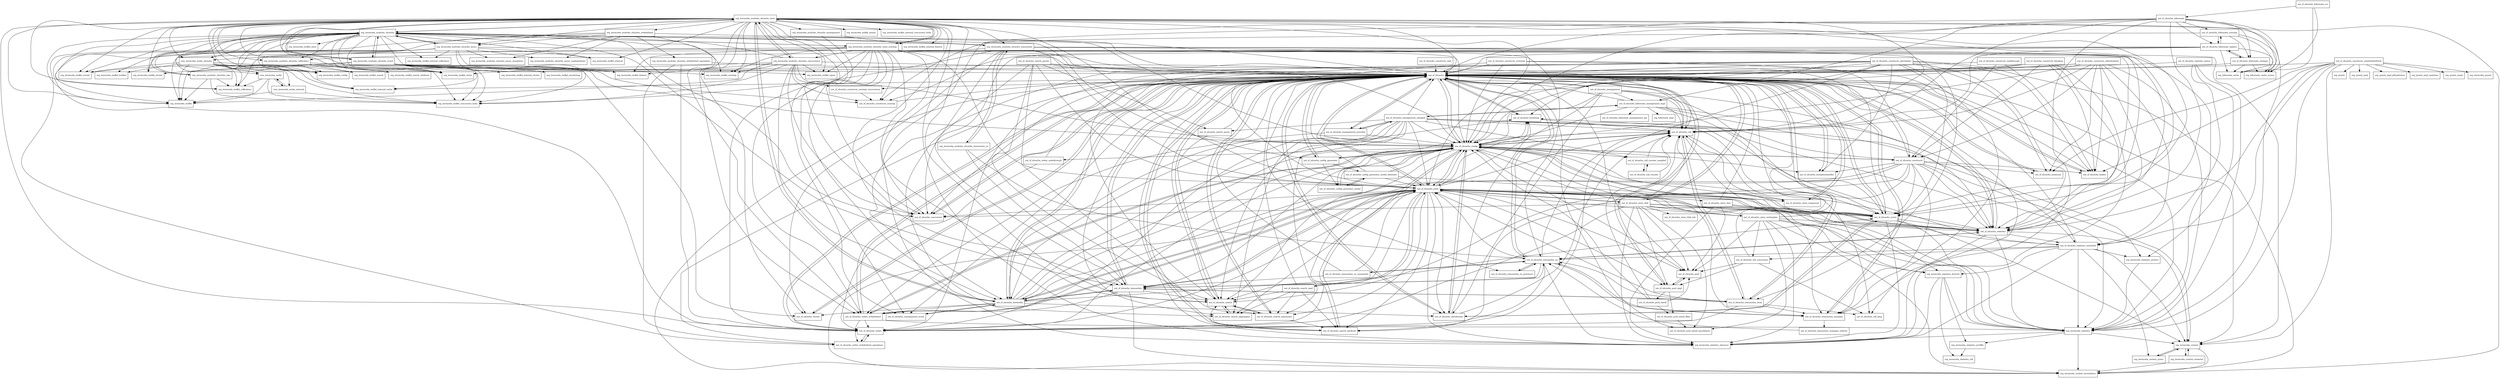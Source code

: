 digraph ehcache_2_10_4_3_15_package_dependencies {
  node [shape = box, fontsize=10.0];
  com_terracotta_entity -> com_terracotta_entity_internal;
  com_terracotta_entity -> org_terracotta_toolkit;
  com_terracotta_entity -> org_terracotta_toolkit_collections;
  com_terracotta_entity -> org_terracotta_toolkit_concurrent_locks;
  com_terracotta_entity_ehcache -> com_terracotta_entity;
  com_terracotta_entity_ehcache -> com_terracotta_entity_internal;
  com_terracotta_entity_ehcache -> org_terracotta_toolkit;
  com_terracotta_entity_ehcache -> org_terracotta_toolkit_builder;
  com_terracotta_entity_ehcache -> org_terracotta_toolkit_cache;
  com_terracotta_entity_ehcache -> org_terracotta_toolkit_collections;
  com_terracotta_entity_ehcache -> org_terracotta_toolkit_concurrent_locks;
  com_terracotta_entity_ehcache -> org_terracotta_toolkit_config;
  com_terracotta_entity_ehcache -> org_terracotta_toolkit_events;
  com_terracotta_entity_ehcache -> org_terracotta_toolkit_internal_cache;
  com_terracotta_entity_internal -> com_terracotta_entity;
  com_terracotta_entity_internal -> org_terracotta_toolkit;
  com_terracotta_entity_internal -> org_terracotta_toolkit_concurrent_locks;
  net_sf_ehcache -> net_sf_ehcache_bootstrap;
  net_sf_ehcache -> net_sf_ehcache_cluster;
  net_sf_ehcache -> net_sf_ehcache_concurrent;
  net_sf_ehcache -> net_sf_ehcache_config;
  net_sf_ehcache -> net_sf_ehcache_config_generator;
  net_sf_ehcache -> net_sf_ehcache_constructs_nonstop_concurrency;
  net_sf_ehcache -> net_sf_ehcache_distribution;
  net_sf_ehcache -> net_sf_ehcache_event;
  net_sf_ehcache -> net_sf_ehcache_exceptionhandler;
  net_sf_ehcache -> net_sf_ehcache_extension;
  net_sf_ehcache -> net_sf_ehcache_loader;
  net_sf_ehcache -> net_sf_ehcache_management;
  net_sf_ehcache -> net_sf_ehcache_management_event;
  net_sf_ehcache -> net_sf_ehcache_management_provider;
  net_sf_ehcache -> net_sf_ehcache_pool;
  net_sf_ehcache -> net_sf_ehcache_pool_impl;
  net_sf_ehcache -> net_sf_ehcache_pool_sizeof_annotations;
  net_sf_ehcache -> net_sf_ehcache_search;
  net_sf_ehcache -> net_sf_ehcache_search_aggregator;
  net_sf_ehcache -> net_sf_ehcache_search_attribute;
  net_sf_ehcache -> net_sf_ehcache_search_expression;
  net_sf_ehcache -> net_sf_ehcache_statistics;
  net_sf_ehcache -> net_sf_ehcache_store;
  net_sf_ehcache -> net_sf_ehcache_store_compound;
  net_sf_ehcache -> net_sf_ehcache_store_disk;
  net_sf_ehcache -> net_sf_ehcache_terracotta;
  net_sf_ehcache -> net_sf_ehcache_transaction;
  net_sf_ehcache -> net_sf_ehcache_transaction_local;
  net_sf_ehcache -> net_sf_ehcache_transaction_manager;
  net_sf_ehcache -> net_sf_ehcache_transaction_xa;
  net_sf_ehcache -> net_sf_ehcache_transaction_xa_processor;
  net_sf_ehcache -> net_sf_ehcache_util;
  net_sf_ehcache -> net_sf_ehcache_util_lang;
  net_sf_ehcache -> net_sf_ehcache_writer;
  net_sf_ehcache -> net_sf_ehcache_writer_writebehind;
  net_sf_ehcache -> org_terracotta_context;
  net_sf_ehcache -> org_terracotta_context_annotations;
  net_sf_ehcache -> org_terracotta_statistics;
  net_sf_ehcache -> org_terracotta_statistics_observer;
  net_sf_ehcache -> org_terracotta_toolkit_internal_cache;
  net_sf_ehcache_bootstrap -> net_sf_ehcache;
  net_sf_ehcache_bootstrap -> net_sf_ehcache_util;
  net_sf_ehcache_cluster -> net_sf_ehcache;
  net_sf_ehcache_concurrent -> net_sf_ehcache;
  net_sf_ehcache_config -> net_sf_ehcache;
  net_sf_ehcache_config -> net_sf_ehcache_bootstrap;
  net_sf_ehcache_config -> net_sf_ehcache_config_generator;
  net_sf_ehcache_config -> net_sf_ehcache_config_generator_model;
  net_sf_ehcache_config -> net_sf_ehcache_constructs;
  net_sf_ehcache_config -> net_sf_ehcache_distribution;
  net_sf_ehcache_config -> net_sf_ehcache_event;
  net_sf_ehcache_config -> net_sf_ehcache_exceptionhandler;
  net_sf_ehcache_config -> net_sf_ehcache_pool;
  net_sf_ehcache_config -> net_sf_ehcache_search;
  net_sf_ehcache_config -> net_sf_ehcache_search_attribute;
  net_sf_ehcache_config -> net_sf_ehcache_store;
  net_sf_ehcache_config -> net_sf_ehcache_store_compound;
  net_sf_ehcache_config -> net_sf_ehcache_transaction_manager;
  net_sf_ehcache_config -> net_sf_ehcache_util;
  net_sf_ehcache_config -> net_sf_ehcache_util_counter_sampled;
  net_sf_ehcache_config -> net_sf_ehcache_writer;
  net_sf_ehcache_config -> net_sf_ehcache_writer_writebehind;
  net_sf_ehcache_config -> net_sf_ehcache_writer_writethrough;
  net_sf_ehcache_config_generator -> net_sf_ehcache;
  net_sf_ehcache_config_generator -> net_sf_ehcache_config;
  net_sf_ehcache_config_generator -> net_sf_ehcache_config_generator_model;
  net_sf_ehcache_config_generator -> net_sf_ehcache_config_generator_model_elements;
  net_sf_ehcache_config_generator_model -> net_sf_ehcache_config;
  net_sf_ehcache_config_generator_model -> net_sf_ehcache_config_generator_model_elements;
  net_sf_ehcache_config_generator_model_elements -> net_sf_ehcache;
  net_sf_ehcache_config_generator_model_elements -> net_sf_ehcache_config;
  net_sf_ehcache_config_generator_model_elements -> net_sf_ehcache_config_generator_model;
  net_sf_ehcache_config_generator_model_elements -> net_sf_ehcache_event;
  net_sf_ehcache_config_generator_model_elements -> net_sf_ehcache_store;
  net_sf_ehcache_constructs -> net_sf_ehcache;
  net_sf_ehcache_constructs -> net_sf_ehcache_bootstrap;
  net_sf_ehcache_constructs -> net_sf_ehcache_config;
  net_sf_ehcache_constructs -> net_sf_ehcache_event;
  net_sf_ehcache_constructs -> net_sf_ehcache_exceptionhandler;
  net_sf_ehcache_constructs -> net_sf_ehcache_extension;
  net_sf_ehcache_constructs -> net_sf_ehcache_loader;
  net_sf_ehcache_constructs -> net_sf_ehcache_search;
  net_sf_ehcache_constructs -> net_sf_ehcache_search_attribute;
  net_sf_ehcache_constructs -> net_sf_ehcache_statistics;
  net_sf_ehcache_constructs -> net_sf_ehcache_terracotta;
  net_sf_ehcache_constructs -> net_sf_ehcache_transaction_manager;
  net_sf_ehcache_constructs -> net_sf_ehcache_writer;
  net_sf_ehcache_constructs -> org_terracotta_context;
  net_sf_ehcache_constructs -> org_terracotta_statistics;
  net_sf_ehcache_constructs_blocking -> net_sf_ehcache;
  net_sf_ehcache_constructs_blocking -> net_sf_ehcache_concurrent;
  net_sf_ehcache_constructs_blocking -> net_sf_ehcache_config;
  net_sf_ehcache_constructs_blocking -> net_sf_ehcache_constructs;
  net_sf_ehcache_constructs_blocking -> net_sf_ehcache_loader;
  net_sf_ehcache_constructs_blocking -> net_sf_ehcache_statistics;
  net_sf_ehcache_constructs_blocking -> org_terracotta_statistics_observer;
  net_sf_ehcache_constructs_classloader -> net_sf_ehcache;
  net_sf_ehcache_constructs_classloader -> net_sf_ehcache_bootstrap;
  net_sf_ehcache_constructs_classloader -> net_sf_ehcache_config;
  net_sf_ehcache_constructs_classloader -> net_sf_ehcache_event;
  net_sf_ehcache_constructs_classloader -> net_sf_ehcache_exceptionhandler;
  net_sf_ehcache_constructs_classloader -> net_sf_ehcache_extension;
  net_sf_ehcache_constructs_classloader -> net_sf_ehcache_loader;
  net_sf_ehcache_constructs_classloader -> net_sf_ehcache_search;
  net_sf_ehcache_constructs_classloader -> net_sf_ehcache_search_attribute;
  net_sf_ehcache_constructs_classloader -> net_sf_ehcache_statistics;
  net_sf_ehcache_constructs_classloader -> net_sf_ehcache_terracotta;
  net_sf_ehcache_constructs_classloader -> net_sf_ehcache_transaction_manager;
  net_sf_ehcache_constructs_classloader -> net_sf_ehcache_writer;
  net_sf_ehcache_constructs_classloader -> org_terracotta_context_annotations;
  net_sf_ehcache_constructs_eventual -> net_sf_ehcache;
  net_sf_ehcache_constructs_eventual -> net_sf_ehcache_config;
  net_sf_ehcache_constructs_eventual -> net_sf_ehcache_constructs;
  net_sf_ehcache_constructs_eventual -> net_sf_ehcache_loader;
  net_sf_ehcache_constructs_eventual -> net_sf_ehcache_store;
  net_sf_ehcache_constructs_nonstop -> net_sf_ehcache;
  net_sf_ehcache_constructs_nonstop_concurrency -> net_sf_ehcache_constructs_nonstop;
  net_sf_ehcache_constructs_readthrough -> net_sf_ehcache;
  net_sf_ehcache_constructs_readthrough -> net_sf_ehcache_constructs;
  net_sf_ehcache_constructs_readthrough -> net_sf_ehcache_loader;
  net_sf_ehcache_constructs_refreshahead -> net_sf_ehcache;
  net_sf_ehcache_constructs_refreshahead -> net_sf_ehcache_config;
  net_sf_ehcache_constructs_refreshahead -> net_sf_ehcache_constructs;
  net_sf_ehcache_constructs_refreshahead -> net_sf_ehcache_extension;
  net_sf_ehcache_constructs_refreshahead -> net_sf_ehcache_loader;
  net_sf_ehcache_constructs_refreshahead -> net_sf_ehcache_statistics;
  net_sf_ehcache_constructs_refreshahead -> net_sf_ehcache_statistics_extended;
  net_sf_ehcache_constructs_refreshahead -> net_sf_ehcache_store;
  net_sf_ehcache_constructs_refreshahead -> net_sf_ehcache_util;
  net_sf_ehcache_constructs_refreshahead -> org_terracotta_statistics;
  net_sf_ehcache_constructs_scheduledrefresh -> net_sf_ehcache;
  net_sf_ehcache_constructs_scheduledrefresh -> net_sf_ehcache_extension;
  net_sf_ehcache_constructs_scheduledrefresh -> net_sf_ehcache_loader;
  net_sf_ehcache_constructs_scheduledrefresh -> net_sf_ehcache_statistics;
  net_sf_ehcache_constructs_scheduledrefresh -> net_sf_ehcache_statistics_extended;
  net_sf_ehcache_constructs_scheduledrefresh -> org_quartz;
  net_sf_ehcache_constructs_scheduledrefresh -> org_quartz_impl;
  net_sf_ehcache_constructs_scheduledrefresh -> org_quartz_impl_jdbcjobstore;
  net_sf_ehcache_constructs_scheduledrefresh -> org_quartz_impl_matchers;
  net_sf_ehcache_constructs_scheduledrefresh -> org_quartz_simpl;
  net_sf_ehcache_constructs_scheduledrefresh -> org_terracotta_context;
  net_sf_ehcache_constructs_scheduledrefresh -> org_terracotta_quartz;
  net_sf_ehcache_constructs_scheduledrefresh -> org_terracotta_statistics;
  net_sf_ehcache_constructs_web -> net_sf_ehcache;
  net_sf_ehcache_distribution -> net_sf_ehcache;
  net_sf_ehcache_distribution -> net_sf_ehcache_bootstrap;
  net_sf_ehcache_distribution -> net_sf_ehcache_config;
  net_sf_ehcache_distribution -> net_sf_ehcache_event;
  net_sf_ehcache_distribution -> net_sf_ehcache_util;
  net_sf_ehcache_event -> net_sf_ehcache;
  net_sf_ehcache_event -> net_sf_ehcache_config;
  net_sf_ehcache_event -> net_sf_ehcache_distribution;
  net_sf_ehcache_event -> net_sf_ehcache_statistics;
  net_sf_ehcache_event -> net_sf_ehcache_store;
  net_sf_ehcache_event -> org_terracotta_context;
  net_sf_ehcache_event -> org_terracotta_statistics;
  net_sf_ehcache_event -> org_terracotta_statistics_observer;
  net_sf_ehcache_exceptionhandler -> net_sf_ehcache;
  net_sf_ehcache_extension -> net_sf_ehcache;
  net_sf_ehcache_hibernate -> net_sf_ehcache;
  net_sf_ehcache_hibernate -> net_sf_ehcache_concurrent;
  net_sf_ehcache_hibernate -> net_sf_ehcache_config;
  net_sf_ehcache_hibernate -> net_sf_ehcache_hibernate_management_impl;
  net_sf_ehcache_hibernate -> net_sf_ehcache_hibernate_nonstop;
  net_sf_ehcache_hibernate -> net_sf_ehcache_hibernate_regions;
  net_sf_ehcache_hibernate -> net_sf_ehcache_hibernate_strategy;
  net_sf_ehcache_hibernate -> net_sf_ehcache_statistics;
  net_sf_ehcache_hibernate -> net_sf_ehcache_transaction_manager;
  net_sf_ehcache_hibernate -> net_sf_ehcache_util;
  net_sf_ehcache_hibernate -> org_hibernate_cache;
  net_sf_ehcache_hibernate -> org_hibernate_cache_access;
  net_sf_ehcache_hibernate_ccs -> net_sf_ehcache_hibernate;
  net_sf_ehcache_hibernate_ccs -> org_hibernate_cache;
  net_sf_ehcache_hibernate_ccs -> org_hibernate_cache_access;
  net_sf_ehcache_hibernate_management_impl -> net_sf_ehcache;
  net_sf_ehcache_hibernate_management_impl -> net_sf_ehcache_config;
  net_sf_ehcache_hibernate_management_impl -> net_sf_ehcache_event;
  net_sf_ehcache_hibernate_management_impl -> net_sf_ehcache_hibernate_management_api;
  net_sf_ehcache_hibernate_management_impl -> net_sf_ehcache_management_sampled;
  net_sf_ehcache_hibernate_management_impl -> net_sf_ehcache_statistics;
  net_sf_ehcache_hibernate_management_impl -> net_sf_ehcache_statistics_extended;
  net_sf_ehcache_hibernate_management_impl -> net_sf_ehcache_util;
  net_sf_ehcache_hibernate_management_impl -> org_hibernate_impl;
  net_sf_ehcache_hibernate_nonstop -> net_sf_ehcache_constructs_nonstop;
  net_sf_ehcache_hibernate_nonstop -> net_sf_ehcache_hibernate_regions;
  net_sf_ehcache_hibernate_nonstop -> net_sf_ehcache_hibernate_strategy;
  net_sf_ehcache_hibernate_nonstop -> org_hibernate_cache;
  net_sf_ehcache_hibernate_nonstop -> org_hibernate_cache_access;
  net_sf_ehcache_hibernate_regions -> net_sf_ehcache;
  net_sf_ehcache_hibernate_regions -> net_sf_ehcache_concurrent;
  net_sf_ehcache_hibernate_regions -> net_sf_ehcache_constructs_nonstop;
  net_sf_ehcache_hibernate_regions -> net_sf_ehcache_hibernate_nonstop;
  net_sf_ehcache_hibernate_regions -> net_sf_ehcache_hibernate_strategy;
  net_sf_ehcache_hibernate_regions -> net_sf_ehcache_util;
  net_sf_ehcache_hibernate_regions -> org_hibernate_cache;
  net_sf_ehcache_hibernate_regions -> org_hibernate_cache_access;
  net_sf_ehcache_hibernate_strategy -> net_sf_ehcache;
  net_sf_ehcache_hibernate_strategy -> net_sf_ehcache_hibernate_regions;
  net_sf_ehcache_hibernate_strategy -> org_hibernate_cache;
  net_sf_ehcache_hibernate_strategy -> org_hibernate_cache_access;
  net_sf_ehcache_loader -> net_sf_ehcache;
  net_sf_ehcache_management -> net_sf_ehcache;
  net_sf_ehcache_management -> net_sf_ehcache_config;
  net_sf_ehcache_management -> net_sf_ehcache_distribution;
  net_sf_ehcache_management -> net_sf_ehcache_event;
  net_sf_ehcache_management -> net_sf_ehcache_hibernate_management_impl;
  net_sf_ehcache_management -> net_sf_ehcache_statistics;
  net_sf_ehcache_management -> net_sf_ehcache_store;
  net_sf_ehcache_management -> net_sf_ehcache_util;
  net_sf_ehcache_management_event -> net_sf_ehcache_terracotta;
  net_sf_ehcache_management_provider -> net_sf_ehcache;
  net_sf_ehcache_management_provider -> net_sf_ehcache_config;
  net_sf_ehcache_management_provider -> net_sf_ehcache_management_sampled;
  net_sf_ehcache_management_provider -> net_sf_ehcache_terracotta;
  net_sf_ehcache_management_sampled -> net_sf_ehcache;
  net_sf_ehcache_management_sampled -> net_sf_ehcache_config;
  net_sf_ehcache_management_sampled -> net_sf_ehcache_event;
  net_sf_ehcache_management_sampled -> net_sf_ehcache_hibernate_management_impl;
  net_sf_ehcache_management_sampled -> net_sf_ehcache_management_provider;
  net_sf_ehcache_management_sampled -> net_sf_ehcache_search;
  net_sf_ehcache_management_sampled -> net_sf_ehcache_search_aggregator;
  net_sf_ehcache_management_sampled -> net_sf_ehcache_search_expression;
  net_sf_ehcache_management_sampled -> net_sf_ehcache_search_query;
  net_sf_ehcache_management_sampled -> net_sf_ehcache_statistics;
  net_sf_ehcache_management_sampled -> net_sf_ehcache_statistics_extended;
  net_sf_ehcache_management_sampled -> net_sf_ehcache_store;
  net_sf_ehcache_management_sampled -> net_sf_ehcache_terracotta;
  net_sf_ehcache_management_sampled -> net_sf_ehcache_util;
  net_sf_ehcache_management_sampled -> net_sf_ehcache_util_counter_sampled;
  net_sf_ehcache_management_sampled -> net_sf_ehcache_writer;
  net_sf_ehcache_management_sampled -> net_sf_ehcache_writer_writebehind;
  net_sf_ehcache_management_sampled -> org_terracotta_statistics_archive;
  net_sf_ehcache_pool -> net_sf_ehcache_pool_impl;
  net_sf_ehcache_pool_impl -> net_sf_ehcache;
  net_sf_ehcache_pool_impl -> net_sf_ehcache_pool;
  net_sf_ehcache_pool_impl -> net_sf_ehcache_pool_sizeof;
  net_sf_ehcache_pool_impl -> net_sf_ehcache_pool_sizeof_filter;
  net_sf_ehcache_pool_sizeof -> net_sf_ehcache_config;
  net_sf_ehcache_pool_sizeof -> net_sf_ehcache_pool;
  net_sf_ehcache_pool_sizeof -> net_sf_ehcache_pool_sizeof_filter;
  net_sf_ehcache_pool_sizeof -> net_sf_ehcache_util;
  net_sf_ehcache_pool_sizeof_filter -> net_sf_ehcache_pool_sizeof_annotations;
  net_sf_ehcache_search -> net_sf_ehcache;
  net_sf_ehcache_search -> net_sf_ehcache_search_aggregator;
  net_sf_ehcache_search -> net_sf_ehcache_search_expression;
  net_sf_ehcache_search_aggregator -> net_sf_ehcache_search;
  net_sf_ehcache_search_attribute -> net_sf_ehcache;
  net_sf_ehcache_search_attribute -> net_sf_ehcache_config;
  net_sf_ehcache_search_attribute -> net_sf_ehcache_search;
  net_sf_ehcache_search_expression -> net_sf_ehcache;
  net_sf_ehcache_search_expression -> net_sf_ehcache_search;
  net_sf_ehcache_search_expression -> net_sf_ehcache_search_attribute;
  net_sf_ehcache_search_impl -> net_sf_ehcache;
  net_sf_ehcache_search_impl -> net_sf_ehcache_search;
  net_sf_ehcache_search_impl -> net_sf_ehcache_search_aggregator;
  net_sf_ehcache_search_impl -> net_sf_ehcache_search_attribute;
  net_sf_ehcache_search_impl -> net_sf_ehcache_search_expression;
  net_sf_ehcache_search_impl -> net_sf_ehcache_store;
  net_sf_ehcache_search_parser -> net_sf_ehcache;
  net_sf_ehcache_search_parser -> net_sf_ehcache_config;
  net_sf_ehcache_search_parser -> net_sf_ehcache_search;
  net_sf_ehcache_search_parser -> net_sf_ehcache_search_aggregator;
  net_sf_ehcache_search_parser -> net_sf_ehcache_search_expression;
  net_sf_ehcache_search_parser -> net_sf_ehcache_search_query;
  net_sf_ehcache_search_parser -> net_sf_ehcache_store;
  net_sf_ehcache_search_query -> net_sf_ehcache;
  net_sf_ehcache_search_query -> net_sf_ehcache_search;
  net_sf_ehcache_statistics -> net_sf_ehcache;
  net_sf_ehcache_statistics -> net_sf_ehcache_config;
  net_sf_ehcache_statistics -> net_sf_ehcache_statistics_extended;
  net_sf_ehcache_statistics -> net_sf_ehcache_store;
  net_sf_ehcache_statistics -> net_sf_ehcache_transaction_xa;
  net_sf_ehcache_statistics -> org_terracotta_context;
  net_sf_ehcache_statistics -> org_terracotta_statistics;
  net_sf_ehcache_statistics -> org_terracotta_statistics_observer;
  net_sf_ehcache_statistics_beans -> net_sf_ehcache;
  net_sf_ehcache_statistics_beans -> net_sf_ehcache_statistics_extended;
  net_sf_ehcache_statistics_beans -> org_terracotta_statistics;
  net_sf_ehcache_statistics_beans -> org_terracotta_statistics_archive;
  net_sf_ehcache_statistics_extended -> net_sf_ehcache;
  net_sf_ehcache_statistics_extended -> net_sf_ehcache_store;
  net_sf_ehcache_statistics_extended -> net_sf_ehcache_transaction_xa;
  net_sf_ehcache_statistics_extended -> net_sf_ehcache_util_concurrent;
  net_sf_ehcache_statistics_extended -> org_terracotta_context;
  net_sf_ehcache_statistics_extended -> org_terracotta_context_query;
  net_sf_ehcache_statistics_extended -> org_terracotta_statistics;
  net_sf_ehcache_statistics_extended -> org_terracotta_statistics_archive;
  net_sf_ehcache_statistics_extended -> org_terracotta_statistics_derived;
  net_sf_ehcache_statistics_extended -> org_terracotta_statistics_observer;
  net_sf_ehcache_store -> net_sf_ehcache;
  net_sf_ehcache_store -> net_sf_ehcache_bootstrap;
  net_sf_ehcache_store -> net_sf_ehcache_concurrent;
  net_sf_ehcache_store -> net_sf_ehcache_config;
  net_sf_ehcache_store -> net_sf_ehcache_distribution;
  net_sf_ehcache_store -> net_sf_ehcache_event;
  net_sf_ehcache_store -> net_sf_ehcache_pool;
  net_sf_ehcache_store -> net_sf_ehcache_pool_impl;
  net_sf_ehcache_store -> net_sf_ehcache_search;
  net_sf_ehcache_store -> net_sf_ehcache_search_aggregator;
  net_sf_ehcache_store -> net_sf_ehcache_search_attribute;
  net_sf_ehcache_store -> net_sf_ehcache_search_expression;
  net_sf_ehcache_store -> net_sf_ehcache_search_impl;
  net_sf_ehcache_store -> net_sf_ehcache_statistics;
  net_sf_ehcache_store -> net_sf_ehcache_store_chm;
  net_sf_ehcache_store -> net_sf_ehcache_store_compound;
  net_sf_ehcache_store -> net_sf_ehcache_store_disk;
  net_sf_ehcache_store -> net_sf_ehcache_terracotta;
  net_sf_ehcache_store -> net_sf_ehcache_transaction;
  net_sf_ehcache_store -> net_sf_ehcache_util;
  net_sf_ehcache_store -> net_sf_ehcache_writer;
  net_sf_ehcache_store -> net_sf_ehcache_writer_writebehind;
  net_sf_ehcache_store -> org_terracotta_context_annotations;
  net_sf_ehcache_store -> org_terracotta_statistics;
  net_sf_ehcache_store -> org_terracotta_statistics_derived;
  net_sf_ehcache_store -> org_terracotta_statistics_observer;
  net_sf_ehcache_store_cachingtier -> net_sf_ehcache;
  net_sf_ehcache_store_cachingtier -> net_sf_ehcache_config;
  net_sf_ehcache_store_cachingtier -> net_sf_ehcache_pool;
  net_sf_ehcache_store_cachingtier -> net_sf_ehcache_pool_sizeof_annotations;
  net_sf_ehcache_store_cachingtier -> net_sf_ehcache_statistics;
  net_sf_ehcache_store_cachingtier -> net_sf_ehcache_store;
  net_sf_ehcache_store_cachingtier -> net_sf_ehcache_util_concurrent;
  net_sf_ehcache_store_cachingtier -> org_terracotta_context_annotations;
  net_sf_ehcache_store_cachingtier -> org_terracotta_statistics;
  net_sf_ehcache_store_cachingtier -> org_terracotta_statistics_derived;
  net_sf_ehcache_store_cachingtier -> org_terracotta_statistics_observer;
  net_sf_ehcache_store_chm -> net_sf_ehcache;
  net_sf_ehcache_store_chm -> net_sf_ehcache_event;
  net_sf_ehcache_store_chm -> net_sf_ehcache_pool;
  net_sf_ehcache_store_chm -> net_sf_ehcache_statistics;
  net_sf_ehcache_store_chm -> org_terracotta_statistics_observer;
  net_sf_ehcache_store_compound -> net_sf_ehcache;
  net_sf_ehcache_store_compound -> net_sf_ehcache_util;
  net_sf_ehcache_store_disk -> net_sf_ehcache;
  net_sf_ehcache_store_disk -> net_sf_ehcache_concurrent;
  net_sf_ehcache_store_disk -> net_sf_ehcache_config;
  net_sf_ehcache_store_disk -> net_sf_ehcache_event;
  net_sf_ehcache_store_disk -> net_sf_ehcache_pool;
  net_sf_ehcache_store_disk -> net_sf_ehcache_pool_impl;
  net_sf_ehcache_store_disk -> net_sf_ehcache_pool_sizeof_annotations;
  net_sf_ehcache_store_disk -> net_sf_ehcache_statistics;
  net_sf_ehcache_store_disk -> net_sf_ehcache_store;
  net_sf_ehcache_store_disk -> net_sf_ehcache_store_cachingtier;
  net_sf_ehcache_store_disk -> net_sf_ehcache_store_disk_ods;
  net_sf_ehcache_store_disk -> net_sf_ehcache_util;
  net_sf_ehcache_store_disk -> net_sf_ehcache_writer;
  net_sf_ehcache_store_disk -> org_terracotta_statistics;
  net_sf_ehcache_store_disk -> org_terracotta_statistics_derived;
  net_sf_ehcache_store_disk -> org_terracotta_statistics_observer;
  net_sf_ehcache_terracotta -> net_sf_ehcache;
  net_sf_ehcache_terracotta -> net_sf_ehcache_bootstrap;
  net_sf_ehcache_terracotta -> net_sf_ehcache_cluster;
  net_sf_ehcache_terracotta -> net_sf_ehcache_config;
  net_sf_ehcache_terracotta -> net_sf_ehcache_distribution;
  net_sf_ehcache_terracotta -> net_sf_ehcache_event;
  net_sf_ehcache_terracotta -> net_sf_ehcache_management_event;
  net_sf_ehcache_terracotta -> net_sf_ehcache_store;
  net_sf_ehcache_terracotta -> net_sf_ehcache_transaction;
  net_sf_ehcache_terracotta -> net_sf_ehcache_util;
  net_sf_ehcache_terracotta -> net_sf_ehcache_writer_writebehind;
  net_sf_ehcache_terracotta -> org_terracotta_modules_ehcache_store;
  net_sf_ehcache_transaction -> net_sf_ehcache;
  net_sf_ehcache_transaction -> net_sf_ehcache_config;
  net_sf_ehcache_transaction -> net_sf_ehcache_search;
  net_sf_ehcache_transaction -> net_sf_ehcache_store;
  net_sf_ehcache_transaction -> net_sf_ehcache_terracotta;
  net_sf_ehcache_transaction -> net_sf_ehcache_transaction_local;
  net_sf_ehcache_transaction -> net_sf_ehcache_transaction_xa;
  net_sf_ehcache_transaction -> net_sf_ehcache_writer_writebehind;
  net_sf_ehcache_transaction -> org_terracotta_context_annotations;
  net_sf_ehcache_transaction_local -> net_sf_ehcache;
  net_sf_ehcache_transaction_local -> net_sf_ehcache_store;
  net_sf_ehcache_transaction_local -> net_sf_ehcache_transaction;
  net_sf_ehcache_transaction_local -> net_sf_ehcache_transaction_manager;
  net_sf_ehcache_transaction_local -> net_sf_ehcache_transaction_xa;
  net_sf_ehcache_transaction_local -> net_sf_ehcache_util;
  net_sf_ehcache_transaction_local -> net_sf_ehcache_util_lang;
  net_sf_ehcache_transaction_local -> net_sf_ehcache_writer;
  net_sf_ehcache_transaction_manager -> net_sf_ehcache;
  net_sf_ehcache_transaction_manager -> net_sf_ehcache_transaction_manager_selector;
  net_sf_ehcache_transaction_manager -> net_sf_ehcache_transaction_xa;
  net_sf_ehcache_transaction_manager_selector -> net_sf_ehcache_transaction_xa;
  net_sf_ehcache_transaction_xa -> net_sf_ehcache;
  net_sf_ehcache_transaction_xa -> net_sf_ehcache_statistics;
  net_sf_ehcache_transaction_xa -> net_sf_ehcache_store;
  net_sf_ehcache_transaction_xa -> net_sf_ehcache_transaction;
  net_sf_ehcache_transaction_xa -> net_sf_ehcache_transaction_manager;
  net_sf_ehcache_transaction_xa -> net_sf_ehcache_transaction_xa_commands;
  net_sf_ehcache_transaction_xa -> net_sf_ehcache_transaction_xa_processor;
  net_sf_ehcache_transaction_xa -> net_sf_ehcache_util;
  net_sf_ehcache_transaction_xa -> net_sf_ehcache_writer;
  net_sf_ehcache_transaction_xa -> org_terracotta_statistics_observer;
  net_sf_ehcache_transaction_xa_commands -> net_sf_ehcache;
  net_sf_ehcache_transaction_xa_commands -> net_sf_ehcache_store;
  net_sf_ehcache_transaction_xa_commands -> net_sf_ehcache_transaction;
  net_sf_ehcache_transaction_xa_commands -> net_sf_ehcache_transaction_xa;
  net_sf_ehcache_transaction_xa_processor -> net_sf_ehcache_transaction_xa;
  net_sf_ehcache_util -> net_sf_ehcache;
  net_sf_ehcache_util -> net_sf_ehcache_config;
  net_sf_ehcache_util -> net_sf_ehcache_transaction_local;
  net_sf_ehcache_util -> net_sf_ehcache_transaction_manager;
  net_sf_ehcache_util -> net_sf_ehcache_util_lang;
  net_sf_ehcache_util_concurrent -> net_sf_ehcache;
  net_sf_ehcache_util_concurrent -> net_sf_ehcache_pool;
  net_sf_ehcache_util_concurrent -> net_sf_ehcache_pool_impl;
  net_sf_ehcache_util_concurrent -> net_sf_ehcache_util_lang;
  net_sf_ehcache_util_counter -> net_sf_ehcache_util;
  net_sf_ehcache_util_counter -> net_sf_ehcache_util_counter_sampled;
  net_sf_ehcache_util_counter_sampled -> net_sf_ehcache_util;
  net_sf_ehcache_util_counter_sampled -> net_sf_ehcache_util_counter;
  net_sf_ehcache_writer -> net_sf_ehcache;
  net_sf_ehcache_writer -> net_sf_ehcache_writer_writebehind_operations;
  net_sf_ehcache_writer_writebehind -> net_sf_ehcache;
  net_sf_ehcache_writer_writebehind -> net_sf_ehcache_config;
  net_sf_ehcache_writer_writebehind -> net_sf_ehcache_store;
  net_sf_ehcache_writer_writebehind -> net_sf_ehcache_writer;
  net_sf_ehcache_writer_writebehind -> net_sf_ehcache_writer_writebehind_operations;
  net_sf_ehcache_writer_writebehind -> org_terracotta_statistics;
  net_sf_ehcache_writer_writebehind_operations -> net_sf_ehcache;
  net_sf_ehcache_writer_writebehind_operations -> net_sf_ehcache_writer;
  net_sf_ehcache_writer_writethrough -> net_sf_ehcache;
  net_sf_ehcache_writer_writethrough -> net_sf_ehcache_writer;
  org_terracotta_context -> org_terracotta_context_annotations;
  org_terracotta_context -> org_terracotta_context_extractor;
  org_terracotta_context -> org_terracotta_context_query;
  org_terracotta_context_extractor -> org_terracotta_context;
  org_terracotta_context_extractor -> org_terracotta_context_annotations;
  org_terracotta_context_query -> org_terracotta_context;
  org_terracotta_modules_ehcache -> com_terracotta_entity;
  org_terracotta_modules_ehcache -> com_terracotta_entity_ehcache;
  org_terracotta_modules_ehcache -> net_sf_ehcache;
  org_terracotta_modules_ehcache -> net_sf_ehcache_concurrent;
  org_terracotta_modules_ehcache -> net_sf_ehcache_config;
  org_terracotta_modules_ehcache -> net_sf_ehcache_config_generator;
  org_terracotta_modules_ehcache -> net_sf_ehcache_transaction;
  org_terracotta_modules_ehcache -> org_terracotta_modules_ehcache_async;
  org_terracotta_modules_ehcache -> org_terracotta_modules_ehcache_collections;
  org_terracotta_modules_ehcache -> org_terracotta_modules_ehcache_event;
  org_terracotta_modules_ehcache -> org_terracotta_modules_ehcache_store;
  org_terracotta_modules_ehcache -> org_terracotta_modules_ehcache_store_nonstop;
  org_terracotta_modules_ehcache -> org_terracotta_modules_ehcache_transaction;
  org_terracotta_modules_ehcache -> org_terracotta_modules_ehcache_wan;
  org_terracotta_modules_ehcache -> org_terracotta_toolkit;
  org_terracotta_modules_ehcache -> org_terracotta_toolkit_builder;
  org_terracotta_modules_ehcache -> org_terracotta_toolkit_cache;
  org_terracotta_modules_ehcache -> org_terracotta_toolkit_collections;
  org_terracotta_modules_ehcache -> org_terracotta_toolkit_concurrent_locks;
  org_terracotta_modules_ehcache -> org_terracotta_toolkit_config;
  org_terracotta_modules_ehcache -> org_terracotta_toolkit_events;
  org_terracotta_modules_ehcache -> org_terracotta_toolkit_feature;
  org_terracotta_modules_ehcache -> org_terracotta_toolkit_internal;
  org_terracotta_modules_ehcache -> org_terracotta_toolkit_internal_cache;
  org_terracotta_modules_ehcache -> org_terracotta_toolkit_internal_collections;
  org_terracotta_modules_ehcache -> org_terracotta_toolkit_nonstop;
  org_terracotta_modules_ehcache -> org_terracotta_toolkit_search;
  org_terracotta_modules_ehcache -> org_terracotta_toolkit_search_attribute;
  org_terracotta_modules_ehcache -> org_terracotta_toolkit_store;
  org_terracotta_modules_ehcache_async -> com_terracotta_entity_ehcache;
  org_terracotta_modules_ehcache_async -> net_sf_ehcache;
  org_terracotta_modules_ehcache_async -> org_terracotta_modules_ehcache;
  org_terracotta_modules_ehcache_async -> org_terracotta_modules_ehcache_async_exceptions;
  org_terracotta_modules_ehcache_async -> org_terracotta_modules_ehcache_async_scatterpolicies;
  org_terracotta_modules_ehcache_async -> org_terracotta_toolkit;
  org_terracotta_modules_ehcache_async -> org_terracotta_toolkit_cluster;
  org_terracotta_modules_ehcache_async -> org_terracotta_toolkit_collections;
  org_terracotta_modules_ehcache_async -> org_terracotta_toolkit_concurrent_locks;
  org_terracotta_modules_ehcache_async -> org_terracotta_toolkit_internal;
  org_terracotta_modules_ehcache_async -> org_terracotta_toolkit_internal_collections;
  org_terracotta_modules_ehcache_async -> org_terracotta_toolkit_rejoin;
  org_terracotta_modules_ehcache_collections -> net_sf_ehcache_util;
  org_terracotta_modules_ehcache_collections -> org_terracotta_toolkit_cache;
  org_terracotta_modules_ehcache_collections -> org_terracotta_toolkit_concurrent_locks;
  org_terracotta_modules_ehcache_collections -> org_terracotta_toolkit_config;
  org_terracotta_modules_ehcache_collections -> org_terracotta_toolkit_search;
  org_terracotta_modules_ehcache_collections -> org_terracotta_toolkit_search_attribute;
  org_terracotta_modules_ehcache_concurrency -> net_sf_ehcache;
  org_terracotta_modules_ehcache_concurrency -> net_sf_ehcache_concurrent;
  org_terracotta_modules_ehcache_concurrency -> net_sf_ehcache_config;
  org_terracotta_modules_ehcache_concurrency -> net_sf_ehcache_constructs_nonstop;
  org_terracotta_modules_ehcache_concurrency -> net_sf_ehcache_constructs_nonstop_concurrency;
  org_terracotta_modules_ehcache_concurrency -> net_sf_ehcache_terracotta;
  org_terracotta_modules_ehcache_concurrency -> org_terracotta_modules_ehcache;
  org_terracotta_modules_ehcache_concurrency -> org_terracotta_modules_ehcache_store;
  org_terracotta_modules_ehcache_concurrency -> org_terracotta_toolkit;
  org_terracotta_modules_ehcache_concurrency -> org_terracotta_toolkit_cache;
  org_terracotta_modules_ehcache_concurrency -> org_terracotta_toolkit_concurrent_locks;
  org_terracotta_modules_ehcache_concurrency -> org_terracotta_toolkit_feature;
  org_terracotta_modules_ehcache_concurrency -> org_terracotta_toolkit_nonstop;
  org_terracotta_modules_ehcache_concurrency -> org_terracotta_toolkit_rejoin;
  org_terracotta_modules_ehcache_event -> net_sf_ehcache;
  org_terracotta_modules_ehcache_event -> net_sf_ehcache_cluster;
  org_terracotta_modules_ehcache_event -> net_sf_ehcache_config;
  org_terracotta_modules_ehcache_event -> net_sf_ehcache_constructs_nonstop;
  org_terracotta_modules_ehcache_event -> net_sf_ehcache_event;
  org_terracotta_modules_ehcache_event -> org_terracotta_modules_ehcache;
  org_terracotta_modules_ehcache_event -> org_terracotta_modules_ehcache_store;
  org_terracotta_modules_ehcache_event -> org_terracotta_toolkit;
  org_terracotta_modules_ehcache_event -> org_terracotta_toolkit_cluster;
  org_terracotta_modules_ehcache_event -> org_terracotta_toolkit_events;
  org_terracotta_modules_ehcache_event -> org_terracotta_toolkit_feature;
  org_terracotta_modules_ehcache_event -> org_terracotta_toolkit_internal_cluster;
  org_terracotta_modules_ehcache_event -> org_terracotta_toolkit_monitoring;
  org_terracotta_modules_ehcache_event -> org_terracotta_toolkit_nonstop;
  org_terracotta_modules_ehcache_management -> net_sf_ehcache_management_event;
  org_terracotta_modules_ehcache_management -> org_terracotta_toolkit_internal_feature;
  org_terracotta_modules_ehcache_store -> com_terracotta_entity_ehcache;
  org_terracotta_modules_ehcache_store -> net_sf_ehcache;
  org_terracotta_modules_ehcache_store -> net_sf_ehcache_cluster;
  org_terracotta_modules_ehcache_store -> net_sf_ehcache_concurrent;
  org_terracotta_modules_ehcache_store -> net_sf_ehcache_config;
  org_terracotta_modules_ehcache_store -> net_sf_ehcache_event;
  org_terracotta_modules_ehcache_store -> net_sf_ehcache_management_event;
  org_terracotta_modules_ehcache_store -> net_sf_ehcache_search;
  org_terracotta_modules_ehcache_store -> net_sf_ehcache_statistics;
  org_terracotta_modules_ehcache_store -> net_sf_ehcache_store;
  org_terracotta_modules_ehcache_store -> net_sf_ehcache_terracotta;
  org_terracotta_modules_ehcache_store -> net_sf_ehcache_transaction;
  org_terracotta_modules_ehcache_store -> net_sf_ehcache_util;
  org_terracotta_modules_ehcache_store -> net_sf_ehcache_writer;
  org_terracotta_modules_ehcache_store -> net_sf_ehcache_writer_writebehind;
  org_terracotta_modules_ehcache_store -> org_terracotta_context_annotations;
  org_terracotta_modules_ehcache_store -> org_terracotta_modules_ehcache;
  org_terracotta_modules_ehcache_store -> org_terracotta_modules_ehcache_async;
  org_terracotta_modules_ehcache_store -> org_terracotta_modules_ehcache_collections;
  org_terracotta_modules_ehcache_store -> org_terracotta_modules_ehcache_concurrency;
  org_terracotta_modules_ehcache_store -> org_terracotta_modules_ehcache_event;
  org_terracotta_modules_ehcache_store -> org_terracotta_modules_ehcache_management;
  org_terracotta_modules_ehcache_store -> org_terracotta_modules_ehcache_store_nonstop;
  org_terracotta_modules_ehcache_store -> org_terracotta_modules_ehcache_transaction;
  org_terracotta_modules_ehcache_store -> org_terracotta_modules_ehcache_writebehind;
  org_terracotta_modules_ehcache_store -> org_terracotta_statistics;
  org_terracotta_modules_ehcache_store -> org_terracotta_statistics_observer;
  org_terracotta_modules_ehcache_store -> org_terracotta_toolkit;
  org_terracotta_modules_ehcache_store -> org_terracotta_toolkit_atomic;
  org_terracotta_modules_ehcache_store -> org_terracotta_toolkit_cache;
  org_terracotta_modules_ehcache_store -> org_terracotta_toolkit_cluster;
  org_terracotta_modules_ehcache_store -> org_terracotta_toolkit_collections;
  org_terracotta_modules_ehcache_store -> org_terracotta_toolkit_concurrent_locks;
  org_terracotta_modules_ehcache_store -> org_terracotta_toolkit_config;
  org_terracotta_modules_ehcache_store -> org_terracotta_toolkit_events;
  org_terracotta_modules_ehcache_store -> org_terracotta_toolkit_internal;
  org_terracotta_modules_ehcache_store -> org_terracotta_toolkit_internal_cache;
  org_terracotta_modules_ehcache_store -> org_terracotta_toolkit_internal_concurrent_locks;
  org_terracotta_modules_ehcache_store -> org_terracotta_toolkit_internal_feature;
  org_terracotta_modules_ehcache_store -> org_terracotta_toolkit_nonstop;
  org_terracotta_modules_ehcache_store -> org_terracotta_toolkit_rejoin;
  org_terracotta_modules_ehcache_store_nonstop -> net_sf_ehcache;
  org_terracotta_modules_ehcache_store_nonstop -> net_sf_ehcache_concurrent;
  org_terracotta_modules_ehcache_store_nonstop -> net_sf_ehcache_config;
  org_terracotta_modules_ehcache_store_nonstop -> net_sf_ehcache_constructs_nonstop;
  org_terracotta_modules_ehcache_store_nonstop -> net_sf_ehcache_event;
  org_terracotta_modules_ehcache_store_nonstop -> net_sf_ehcache_search;
  org_terracotta_modules_ehcache_store_nonstop -> net_sf_ehcache_statistics;
  org_terracotta_modules_ehcache_store_nonstop -> net_sf_ehcache_store;
  org_terracotta_modules_ehcache_store_nonstop -> net_sf_ehcache_terracotta;
  org_terracotta_modules_ehcache_store_nonstop -> net_sf_ehcache_writer;
  org_terracotta_modules_ehcache_store_nonstop -> net_sf_ehcache_writer_writebehind;
  org_terracotta_modules_ehcache_store_nonstop -> org_terracotta_context;
  org_terracotta_modules_ehcache_store_nonstop -> org_terracotta_modules_ehcache;
  org_terracotta_modules_ehcache_store_nonstop -> org_terracotta_modules_ehcache_concurrency;
  org_terracotta_modules_ehcache_store_nonstop -> org_terracotta_modules_ehcache_store;
  org_terracotta_modules_ehcache_store_nonstop -> org_terracotta_statistics;
  org_terracotta_modules_ehcache_store_nonstop -> org_terracotta_statistics_observer;
  org_terracotta_modules_ehcache_store_nonstop -> org_terracotta_toolkit;
  org_terracotta_modules_ehcache_store_nonstop -> org_terracotta_toolkit_feature;
  org_terracotta_modules_ehcache_store_nonstop -> org_terracotta_toolkit_nonstop;
  org_terracotta_modules_ehcache_store_nonstop -> org_terracotta_toolkit_rejoin;
  org_terracotta_modules_ehcache_transaction -> net_sf_ehcache;
  org_terracotta_modules_ehcache_transaction -> net_sf_ehcache_cluster;
  org_terracotta_modules_ehcache_transaction -> net_sf_ehcache_event;
  org_terracotta_modules_ehcache_transaction -> net_sf_ehcache_store;
  org_terracotta_modules_ehcache_transaction -> net_sf_ehcache_transaction;
  org_terracotta_modules_ehcache_transaction -> net_sf_ehcache_transaction_local;
  org_terracotta_modules_ehcache_transaction -> net_sf_ehcache_transaction_xa;
  org_terracotta_modules_ehcache_transaction -> org_terracotta_modules_ehcache;
  org_terracotta_modules_ehcache_transaction -> org_terracotta_modules_ehcache_collections;
  org_terracotta_modules_ehcache_transaction -> org_terracotta_modules_ehcache_transaction_xa;
  org_terracotta_modules_ehcache_transaction -> org_terracotta_toolkit_collections;
  org_terracotta_modules_ehcache_transaction -> org_terracotta_toolkit_concurrent_locks;
  org_terracotta_modules_ehcache_transaction_xa -> net_sf_ehcache_transaction;
  org_terracotta_modules_ehcache_transaction_xa -> net_sf_ehcache_transaction_xa;
  org_terracotta_modules_ehcache_transaction_xa -> org_terracotta_modules_ehcache_transaction;
  org_terracotta_modules_ehcache_wan -> org_terracotta_modules_ehcache;
  org_terracotta_modules_ehcache_wan -> org_terracotta_toolkit;
  org_terracotta_modules_ehcache_wan -> org_terracotta_toolkit_collections;
  org_terracotta_modules_ehcache_wan -> org_terracotta_toolkit_concurrent_locks;
  org_terracotta_modules_ehcache_writebehind -> net_sf_ehcache;
  org_terracotta_modules_ehcache_writebehind -> net_sf_ehcache_writer;
  org_terracotta_modules_ehcache_writebehind -> net_sf_ehcache_writer_writebehind;
  org_terracotta_modules_ehcache_writebehind -> net_sf_ehcache_writer_writebehind_operations;
  org_terracotta_modules_ehcache_writebehind -> org_terracotta_modules_ehcache_async;
  org_terracotta_modules_ehcache_writebehind -> org_terracotta_modules_ehcache_async_exceptions;
  org_terracotta_modules_ehcache_writebehind -> org_terracotta_modules_ehcache_async_scatterpolicies;
  org_terracotta_modules_ehcache_writebehind -> org_terracotta_modules_ehcache_writebehind_operations;
  org_terracotta_modules_ehcache_writebehind_operations -> net_sf_ehcache;
  org_terracotta_modules_ehcache_writebehind_operations -> net_sf_ehcache_writer;
  org_terracotta_modules_ehcache_writebehind_operations -> net_sf_ehcache_writer_writebehind_operations;
  org_terracotta_statistics -> org_terracotta_context;
  org_terracotta_statistics -> org_terracotta_context_annotations;
  org_terracotta_statistics -> org_terracotta_statistics_jsr166e;
  org_terracotta_statistics -> org_terracotta_statistics_observer;
  org_terracotta_statistics_archive -> org_terracotta_statistics;
  org_terracotta_statistics_derived -> org_terracotta_statistics;
  org_terracotta_statistics_derived -> org_terracotta_statistics_jsr166e;
  org_terracotta_statistics_derived -> org_terracotta_statistics_observer;
  org_terracotta_statistics_derived -> org_terracotta_statistics_util;
  org_terracotta_statistics_jsr166e -> org_terracotta_statistics_util;
}
